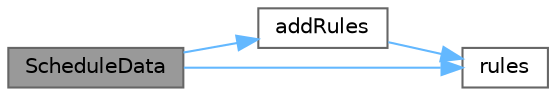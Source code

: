 digraph "ScheduleData"
{
 // INTERACTIVE_SVG=YES
 // LATEX_PDF_SIZE
  bgcolor="transparent";
  edge [fontname=Helvetica,fontsize=10,labelfontname=Helvetica,labelfontsize=10];
  node [fontname=Helvetica,fontsize=10,shape=box,height=0.2,width=0.4];
  rankdir="LR";
  Node1 [label="ScheduleData",height=0.2,width=0.4,color="gray40", fillcolor="grey60", style="filled", fontcolor="black",tooltip="Constructor with ScheduleRules."];
  Node1 -> Node2 [color="steelblue1",style="solid"];
  Node2 [label="addRules",height=0.2,width=0.4,color="grey40", fillcolor="white", style="filled",URL="$classore_1_1data_1_1_schedule_data.html#a6842a7ee0ec8508c32db7ae28a08d4e0",tooltip="Add rules."];
  Node2 -> Node3 [color="steelblue1",style="solid"];
  Node3 [label="rules",height=0.2,width=0.4,color="grey40", fillcolor="white", style="filled",URL="$classore_1_1data_1_1_schedule_data.html#a8a8650e4db96ef2d5c54542d5f33141a",tooltip=" "];
  Node1 -> Node3 [color="steelblue1",style="solid"];
}
